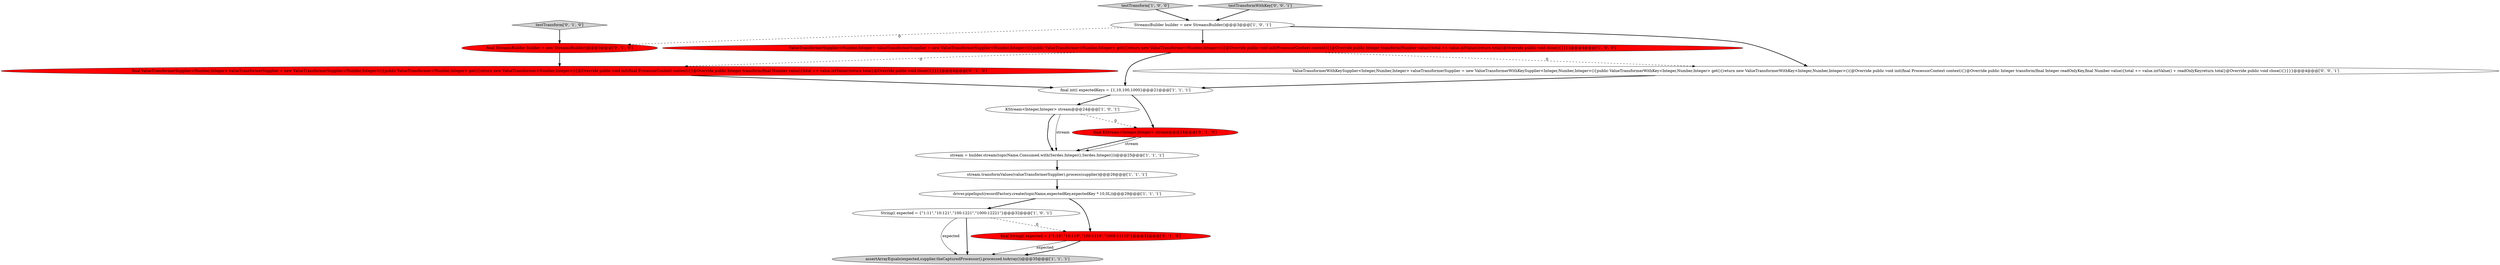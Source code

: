 digraph {
6 [style = filled, label = "stream.transformValues(valueTransformerSupplier).process(supplier)@@@26@@@['1', '1', '1']", fillcolor = white, shape = ellipse image = "AAA0AAABBB1BBB"];
2 [style = filled, label = "assertArrayEquals(expected,supplier.theCapturedProcessor().processed.toArray())@@@35@@@['1', '1', '1']", fillcolor = lightgray, shape = ellipse image = "AAA0AAABBB1BBB"];
9 [style = filled, label = "stream = builder.stream(topicName,Consumed.with(Serdes.Integer(),Serdes.Integer()))@@@25@@@['1', '1', '1']", fillcolor = white, shape = ellipse image = "AAA0AAABBB1BBB"];
4 [style = filled, label = "driver.pipeInput(recordFactory.create(topicName,expectedKey,expectedKey * 10,0L))@@@29@@@['1', '1', '1']", fillcolor = white, shape = ellipse image = "AAA0AAABBB1BBB"];
8 [style = filled, label = "final int(( expectedKeys = {1,10,100,1000}@@@21@@@['1', '1', '1']", fillcolor = white, shape = ellipse image = "AAA0AAABBB1BBB"];
0 [style = filled, label = "KStream<Integer,Integer> stream@@@24@@@['1', '0', '1']", fillcolor = white, shape = ellipse image = "AAA0AAABBB1BBB"];
5 [style = filled, label = "testTransform['1', '0', '0']", fillcolor = lightgray, shape = diamond image = "AAA0AAABBB1BBB"];
12 [style = filled, label = "final KStream<Integer,Integer> stream@@@24@@@['0', '1', '0']", fillcolor = red, shape = ellipse image = "AAA1AAABBB2BBB"];
14 [style = filled, label = "final StreamsBuilder builder = new StreamsBuilder()@@@3@@@['0', '1', '0']", fillcolor = red, shape = ellipse image = "AAA1AAABBB2BBB"];
1 [style = filled, label = "String(( expected = {\"1:11\",\"10:121\",\"100:1221\",\"1000:12221\"}@@@32@@@['1', '0', '1']", fillcolor = white, shape = ellipse image = "AAA0AAABBB1BBB"];
15 [style = filled, label = "testTransformWithKey['0', '0', '1']", fillcolor = lightgray, shape = diamond image = "AAA0AAABBB3BBB"];
3 [style = filled, label = "ValueTransformerSupplier<Number,Integer> valueTransformerSupplier = new ValueTransformerSupplier<Number,Integer>(){public ValueTransformer<Number,Integer> get(){return new ValueTransformer<Number,Integer>(){@Override public void init(ProcessorContext context){}@Override public Integer transform(Number value){total += value.intValue()return total}@Override public void close(){}}}}@@@4@@@['1', '0', '0']", fillcolor = red, shape = ellipse image = "AAA1AAABBB1BBB"];
10 [style = filled, label = "testTransform['0', '1', '0']", fillcolor = lightgray, shape = diamond image = "AAA0AAABBB2BBB"];
7 [style = filled, label = "StreamsBuilder builder = new StreamsBuilder()@@@3@@@['1', '0', '1']", fillcolor = white, shape = ellipse image = "AAA0AAABBB1BBB"];
16 [style = filled, label = "ValueTransformerWithKeySupplier<Integer,Number,Integer> valueTransformerSupplier = new ValueTransformerWithKeySupplier<Integer,Number,Integer>(){public ValueTransformerWithKey<Integer,Number,Integer> get(){return new ValueTransformerWithKey<Integer,Number,Integer>(){@Override public void init(final ProcessorContext context){}@Override public Integer transform(final Integer readOnlyKey,final Number value){total += value.intValue() + readOnlyKeyreturn total}@Override public void close(){}}}}@@@4@@@['0', '0', '1']", fillcolor = white, shape = ellipse image = "AAA0AAABBB3BBB"];
13 [style = filled, label = "final ValueTransformerSupplier<Number,Integer> valueTransformerSupplier = new ValueTransformerSupplier<Number,Integer>(){public ValueTransformer<Number,Integer> get(){return new ValueTransformer<Number,Integer>(){@Override public void init(final ProcessorContext context){}@Override public Integer transform(final Number value){total += value.intValue()return total}@Override public void close(){}}}}@@@4@@@['0', '1', '0']", fillcolor = red, shape = ellipse image = "AAA1AAABBB2BBB"];
11 [style = filled, label = "final String(( expected = {\"1:10\",\"10:110\",\"100:1110\",\"1000:11110\"}@@@32@@@['0', '1', '0']", fillcolor = red, shape = ellipse image = "AAA1AAABBB2BBB"];
0->9 [style = bold, label=""];
15->7 [style = bold, label=""];
16->8 [style = bold, label=""];
10->14 [style = bold, label=""];
1->2 [style = solid, label="expected"];
7->14 [style = dashed, label="0"];
11->2 [style = solid, label="expected"];
0->12 [style = dashed, label="0"];
12->9 [style = bold, label=""];
3->13 [style = dashed, label="0"];
11->2 [style = bold, label=""];
7->3 [style = bold, label=""];
9->6 [style = bold, label=""];
8->0 [style = bold, label=""];
0->9 [style = solid, label="stream"];
6->4 [style = bold, label=""];
1->11 [style = dashed, label="0"];
3->8 [style = bold, label=""];
7->16 [style = bold, label=""];
5->7 [style = bold, label=""];
4->1 [style = bold, label=""];
1->2 [style = bold, label=""];
14->13 [style = bold, label=""];
13->8 [style = bold, label=""];
4->11 [style = bold, label=""];
12->9 [style = solid, label="stream"];
8->12 [style = bold, label=""];
3->16 [style = dashed, label="0"];
}
